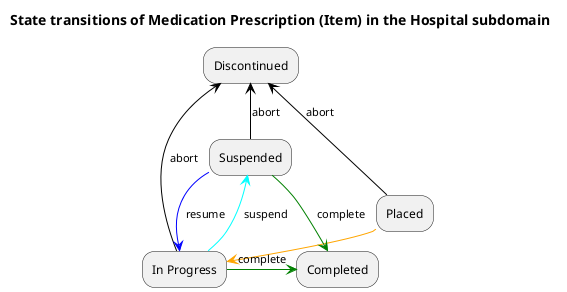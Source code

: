@startuml
title State transitions of Medication Prescription (Item) in the Hospital subdomain

"Placed" -[#orange]r->[accept]  "In Progress"

"Placed" -[#black]u->[abort]  "Discontinued"


"In Progress" -[#black]u->[abort]  "Discontinued"

"In Progress" -[#green]r->[complete]  "Completed"

"In Progress" -[#cyan]u->[suspend]  "Suspended"


"Suspended" -[#black]u->[abort]  "Discontinued"

"Suspended" -[#green]r->[complete]  "Completed"

"Suspended" -[#blue]r->[resume]  "In Progress"

@enduml
